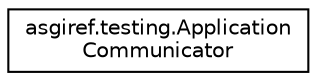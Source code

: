 digraph "Graphical Class Hierarchy"
{
 // LATEX_PDF_SIZE
  edge [fontname="Helvetica",fontsize="10",labelfontname="Helvetica",labelfontsize="10"];
  node [fontname="Helvetica",fontsize="10",shape=record];
  rankdir="LR";
  Node0 [label="asgiref.testing.Application\lCommunicator",height=0.2,width=0.4,color="black", fillcolor="white", style="filled",URL="$d1/d46/classasgiref_1_1testing_1_1_application_communicator.html",tooltip=" "];
}
